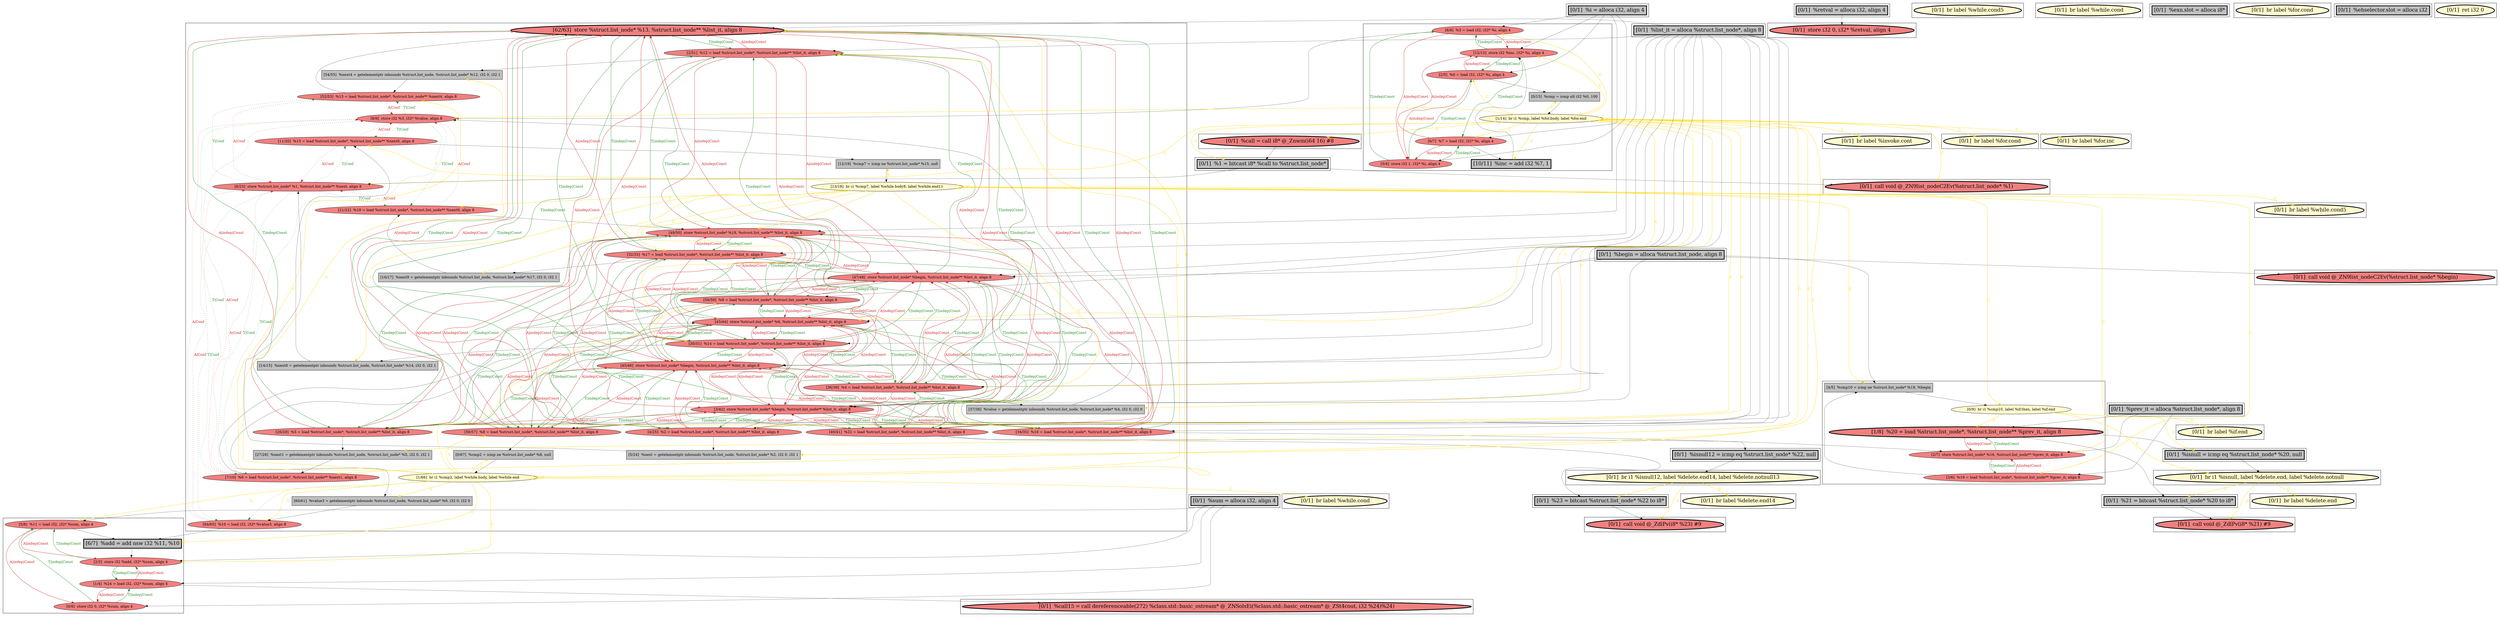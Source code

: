 
digraph G {



node358->node351 [style=solid,color=forestgreen,label="T|indep|Const",penwidth=1.0,fontcolor=forestgreen ]
node361->node354 [style=solid,color=firebrick3,label="A|indep|Const",penwidth=1.0,fontcolor=firebrick3 ]
node374->node364 [style=solid,color=firebrick3,label="A|indep|Const",penwidth=1.0,fontcolor=firebrick3 ]
node364->node374 [style=solid,color=forestgreen,label="T|indep|Const",penwidth=1.0,fontcolor=forestgreen ]
node324->node327 [style=solid,color=firebrick3,label="A|indep|Const",penwidth=1.0,fontcolor=firebrick3 ]
node354->node357 [style=solid,color=forestgreen,label="T|indep|Const",penwidth=1.0,fontcolor=forestgreen ]
node354->node350 [style=solid,color=forestgreen,label="T|indep|Const",penwidth=1.0,fontcolor=forestgreen ]
node346->node364 [style=solid,color=firebrick3,label="A|indep|Const",penwidth=1.0,fontcolor=firebrick3 ]
node364->node346 [style=solid,color=forestgreen,label="T|indep|Const",penwidth=1.0,fontcolor=forestgreen ]
node356->node357 [style=solid,color=forestgreen,label="T|indep|Const",penwidth=1.0,fontcolor=forestgreen ]
node350->node353 [style=solid,color=firebrick3,label="A|indep|Const",penwidth=1.0,fontcolor=firebrick3 ]
node372->node354 [style=solid,color=firebrick3,label="A|indep|Const",penwidth=1.0,fontcolor=firebrick3 ]
node349->node370 [style=dotted,color=firebrick3,label="A|Conf",penwidth=1.0,fontcolor=firebrick3 ]
node375->node352 [style=solid,color=forestgreen,label="T|indep|Const",penwidth=1.0,fontcolor=forestgreen ]
node370->node376 [style=dotted,color=forestgreen,label="T|Conf",penwidth=1.0,fontcolor=forestgreen ]
node321->node372 [style=solid,color=gold,label="C",penwidth=1.0,fontcolor=gold ]
node375->node372 [style=solid,color=forestgreen,label="T|indep|Const",penwidth=1.0,fontcolor=forestgreen ]
node372->node375 [style=solid,color=firebrick3,label="A|indep|Const",penwidth=1.0,fontcolor=firebrick3 ]
node359->node370 [style=dotted,color=firebrick3,label="A|Conf",penwidth=1.0,fontcolor=firebrick3 ]
node370->node359 [style=dotted,color=forestgreen,label="T|Conf",penwidth=1.0,fontcolor=forestgreen ]
node367->node371 [style=dotted,color=forestgreen,label="T|Conf",penwidth=1.0,fontcolor=forestgreen ]
node391->node389 [style=solid,color=black,label="",penwidth=0.5,fontcolor=black ]
node327->node324 [style=solid,color=forestgreen,label="T|indep|Const",penwidth=1.0,fontcolor=forestgreen ]
node374->node353 [style=solid,color=firebrick3,label="A|indep|Const",penwidth=1.0,fontcolor=firebrick3 ]
node353->node374 [style=solid,color=forestgreen,label="T|indep|Const",penwidth=1.0,fontcolor=forestgreen ]
node328->node361 [style=solid,color=black,label="",penwidth=0.5,fontcolor=black ]
node356->node347 [style=solid,color=forestgreen,label="T|indep|Const",penwidth=1.0,fontcolor=forestgreen ]
node353->node347 [style=solid,color=forestgreen,label="T|indep|Const",penwidth=1.0,fontcolor=forestgreen ]
node383->node382 [style=solid,color=firebrick3,label="A|indep|Const",penwidth=1.0,fontcolor=firebrick3 ]
node382->node381 [style=solid,color=forestgreen,label="T|indep|Const",penwidth=1.0,fontcolor=forestgreen ]
node352->node368 [style=solid,color=black,label="",penwidth=0.5,fontcolor=black ]
node358->node350 [style=solid,color=forestgreen,label="T|indep|Const",penwidth=1.0,fontcolor=forestgreen ]
node354->node361 [style=solid,color=forestgreen,label="T|indep|Const",penwidth=1.0,fontcolor=forestgreen ]
node382->node383 [style=solid,color=forestgreen,label="T|indep|Const",penwidth=1.0,fontcolor=forestgreen ]
node350->node358 [style=solid,color=firebrick3,label="A|indep|Const",penwidth=1.0,fontcolor=firebrick3 ]
node363->node353 [style=solid,color=gold,label="C",penwidth=1.0,fontcolor=gold ]
node361->node356 [style=solid,color=firebrick3,label="A|indep|Const",penwidth=1.0,fontcolor=firebrick3 ]
node353->node366 [style=solid,color=forestgreen,label="T|indep|Const",penwidth=1.0,fontcolor=forestgreen ]
node353->node361 [style=solid,color=forestgreen,label="T|indep|Const",penwidth=1.0,fontcolor=forestgreen ]
node361->node353 [style=solid,color=firebrick3,label="A|indep|Const",penwidth=1.0,fontcolor=firebrick3 ]
node356->node366 [style=solid,color=forestgreen,label="T|indep|Const",penwidth=1.0,fontcolor=forestgreen ]
node328->node350 [style=solid,color=black,label="",penwidth=0.5,fontcolor=black ]
node352->node354 [style=solid,color=firebrick3,label="A|indep|Const",penwidth=1.0,fontcolor=firebrick3 ]
node367->node359 [style=dotted,color=forestgreen,label="T|Conf",penwidth=1.0,fontcolor=forestgreen ]
node375->node374 [style=solid,color=forestgreen,label="T|indep|Const",penwidth=1.0,fontcolor=forestgreen ]
node328->node354 [style=solid,color=black,label="",penwidth=0.5,fontcolor=black ]
node358->node361 [style=solid,color=forestgreen,label="T|indep|Const",penwidth=1.0,fontcolor=forestgreen ]
node366->node353 [style=solid,color=firebrick3,label="A|indep|Const",penwidth=1.0,fontcolor=firebrick3 ]
node361->node358 [style=solid,color=firebrick3,label="A|indep|Const",penwidth=1.0,fontcolor=firebrick3 ]
node328->node356 [style=solid,color=black,label="",penwidth=0.5,fontcolor=black ]
node327->node322 [style=solid,color=forestgreen,label="T|indep|Const",penwidth=1.0,fontcolor=forestgreen ]
node372->node369 [style=solid,color=black,label="",penwidth=0.5,fontcolor=black ]
node376->node353 [style=solid,color=black,label="",penwidth=0.5,fontcolor=black ]
node390->node391 [style=solid,color=black,label="",penwidth=0.5,fontcolor=black ]
node350->node354 [style=solid,color=firebrick3,label="A|indep|Const",penwidth=1.0,fontcolor=firebrick3 ]
node358->node352 [style=solid,color=forestgreen,label="T|indep|Const",penwidth=1.0,fontcolor=forestgreen ]
node352->node358 [style=solid,color=firebrick3,label="A|indep|Const",penwidth=1.0,fontcolor=firebrick3 ]
node352->node364 [style=solid,color=firebrick3,label="A|indep|Const",penwidth=1.0,fontcolor=firebrick3 ]
node363->node389 [style=solid,color=gold,label="C",penwidth=1.0,fontcolor=gold ]
node353->node352 [style=solid,color=forestgreen,label="T|indep|Const",penwidth=1.0,fontcolor=forestgreen ]
node392->node319 [style=solid,color=black,label="",penwidth=0.5,fontcolor=black ]
node389->node311 [style=solid,color=gold,label="C",penwidth=1.0,fontcolor=gold ]
node392->node316 [style=solid,color=black,label="",penwidth=0.5,fontcolor=black ]
node313->node325 [style=solid,color=black,label="",penwidth=0.5,fontcolor=black ]
node356->node350 [style=solid,color=forestgreen,label="T|indep|Const",penwidth=1.0,fontcolor=forestgreen ]
node350->node356 [style=solid,color=firebrick3,label="A|indep|Const",penwidth=1.0,fontcolor=firebrick3 ]
node366->node377 [style=solid,color=black,label="",penwidth=0.5,fontcolor=black ]
node361->node384 [style=solid,color=black,label="",penwidth=0.5,fontcolor=black ]
node345->node371 [style=solid,color=gold,label="C",penwidth=1.0,fontcolor=gold ]
node347->node373 [style=solid,color=black,label="",penwidth=0.5,fontcolor=black ]
node321->node323 [style=solid,color=gold,label="C",penwidth=1.0,fontcolor=gold ]
node344->node345 [style=solid,color=black,label="",penwidth=0.5,fontcolor=black ]
node345->node344 [style=solid,color=gold,label="C",penwidth=1.0,fontcolor=gold ]
node351->node353 [style=solid,color=firebrick3,label="A|indep|Const",penwidth=1.0,fontcolor=firebrick3 ]
node353->node357 [style=solid,color=forestgreen,label="T|indep|Const",penwidth=1.0,fontcolor=forestgreen ]
node321->node324 [style=solid,color=gold,label="C",penwidth=1.0,fontcolor=gold ]
node380->node382 [style=solid,color=black,label="",penwidth=0.5,fontcolor=black ]
node351->node348 [style=solid,color=black,label="",penwidth=0.5,fontcolor=black ]
node328->node358 [style=solid,color=black,label="",penwidth=0.5,fontcolor=black ]
node352->node353 [style=solid,color=firebrick3,label="A|indep|Const",penwidth=1.0,fontcolor=firebrick3 ]
node366->node364 [style=solid,color=firebrick3,label="A|indep|Const",penwidth=1.0,fontcolor=firebrick3 ]
node381->node382 [style=solid,color=firebrick3,label="A|indep|Const",penwidth=1.0,fontcolor=firebrick3 ]
node378->node384 [style=solid,color=gold,label="C",penwidth=1.0,fontcolor=gold ]
node364->node366 [style=solid,color=forestgreen,label="T|indep|Const",penwidth=1.0,fontcolor=forestgreen ]
node354->node372 [style=solid,color=forestgreen,label="T|indep|Const",penwidth=1.0,fontcolor=forestgreen ]
node389->node394 [style=solid,color=gold,label="C",penwidth=1.0,fontcolor=gold ]
node348->node349 [style=solid,color=black,label="",penwidth=0.5,fontcolor=black ]
node376->node367 [style=dotted,color=firebrick3,label="A|Conf",penwidth=1.0,fontcolor=firebrick3 ]
node376->node370 [style=dotted,color=firebrick3,label="A|Conf",penwidth=1.0,fontcolor=firebrick3 ]
node345->node351 [style=solid,color=gold,label="C",penwidth=1.0,fontcolor=gold ]
node328->node364 [style=solid,color=black,label="",penwidth=0.5,fontcolor=black ]
node367->node376 [style=dotted,color=forestgreen,label="T|Conf",penwidth=1.0,fontcolor=forestgreen ]
node364->node357 [style=solid,color=forestgreen,label="T|indep|Const",penwidth=1.0,fontcolor=forestgreen ]
node367->node349 [style=dotted,color=forestgreen,label="T|Conf",penwidth=1.0,fontcolor=forestgreen ]
node321->node322 [style=solid,color=gold,label="C",penwidth=1.0,fontcolor=gold ]
node324->node325 [style=solid,color=firebrick3,label="A|indep|Const",penwidth=1.0,fontcolor=firebrick3 ]
node330->node382 [style=solid,color=black,label="",penwidth=0.5,fontcolor=black ]
node325->node324 [style=solid,color=forestgreen,label="T|indep|Const",penwidth=1.0,fontcolor=forestgreen ]
node357->node364 [style=solid,color=firebrick3,label="A|indep|Const",penwidth=1.0,fontcolor=firebrick3 ]
node345->node333 [style=solid,color=gold,label="C",penwidth=1.0,fontcolor=gold ]
node321->node359 [style=solid,color=gold,label="C",penwidth=1.0,fontcolor=gold ]
node362->node370 [style=dotted,color=firebrick3,label="A|Conf",penwidth=1.0,fontcolor=firebrick3 ]
node375->node351 [style=solid,color=forestgreen,label="T|indep|Const",penwidth=1.0,fontcolor=forestgreen ]
node357->node354 [style=solid,color=firebrick3,label="A|indep|Const",penwidth=1.0,fontcolor=firebrick3 ]
node326->node327 [style=solid,color=firebrick3,label="A|indep|Const",penwidth=1.0,fontcolor=firebrick3 ]
node392->node393 [style=solid,color=firebrick3,label="A|indep|Const",penwidth=1.0,fontcolor=firebrick3 ]
node358->node346 [style=solid,color=forestgreen,label="T|indep|Const",penwidth=1.0,fontcolor=forestgreen ]
node313->node324 [style=solid,color=black,label="",penwidth=0.5,fontcolor=black ]
node346->node358 [style=solid,color=firebrick3,label="A|indep|Const",penwidth=1.0,fontcolor=firebrick3 ]
node364->node351 [style=solid,color=forestgreen,label="T|indep|Const",penwidth=1.0,fontcolor=forestgreen ]
node347->node375 [style=solid,color=firebrick3,label="A|indep|Const",penwidth=1.0,fontcolor=firebrick3 ]
node359->node367 [style=dotted,color=firebrick3,label="A|Conf",penwidth=1.0,fontcolor=firebrick3 ]
node345->node383 [style=solid,color=gold,label="C",penwidth=1.0,fontcolor=gold ]
node375->node347 [style=solid,color=forestgreen,label="T|indep|Const",penwidth=1.0,fontcolor=forestgreen ]
node360->node370 [style=solid,color=black,label="",penwidth=0.5,fontcolor=black ]
node366->node375 [style=solid,color=firebrick3,label="A|indep|Const",penwidth=1.0,fontcolor=firebrick3 ]
node353->node346 [style=solid,color=forestgreen,label="T|indep|Const",penwidth=1.0,fontcolor=forestgreen ]
node363->node368 [style=solid,color=gold,label="C",penwidth=1.0,fontcolor=gold ]
node378->node385 [style=solid,color=gold,label="C",penwidth=1.0,fontcolor=gold ]
node363->node355 [style=solid,color=gold,label="C",penwidth=1.0,fontcolor=gold ]
node350->node375 [style=solid,color=firebrick3,label="A|indep|Const",penwidth=1.0,fontcolor=firebrick3 ]
node375->node350 [style=solid,color=forestgreen,label="T|indep|Const",penwidth=1.0,fontcolor=forestgreen ]
node394->node396 [style=solid,color=gold,label="C",penwidth=1.0,fontcolor=gold ]
node345->node382 [style=solid,color=gold,label="C",penwidth=1.0,fontcolor=gold ]
node356->node351 [style=solid,color=forestgreen,label="T|indep|Const",penwidth=1.0,fontcolor=forestgreen ]
node357->node353 [style=solid,color=firebrick3,label="A|indep|Const",penwidth=1.0,fontcolor=firebrick3 ]
node358->node374 [style=solid,color=forestgreen,label="T|indep|Const",penwidth=1.0,fontcolor=forestgreen ]
node374->node358 [style=solid,color=firebrick3,label="A|indep|Const",penwidth=1.0,fontcolor=firebrick3 ]
node362->node367 [style=dotted,color=firebrick3,label="A|Conf",penwidth=1.0,fontcolor=firebrick3 ]
node346->node354 [style=solid,color=firebrick3,label="A|indep|Const",penwidth=1.0,fontcolor=firebrick3 ]
node347->node364 [style=solid,color=firebrick3,label="A|indep|Const",penwidth=1.0,fontcolor=firebrick3 ]
node321->node341 [style=solid,color=gold,label="C",penwidth=1.0,fontcolor=gold ]
node389->node392 [style=solid,color=gold,label="C",penwidth=1.0,fontcolor=gold ]
node328->node353 [style=solid,color=black,label="",penwidth=0.5,fontcolor=black ]
node345->node348 [style=solid,color=gold,label="C",penwidth=1.0,fontcolor=gold ]
node363->node352 [style=solid,color=gold,label="C",penwidth=1.0,fontcolor=gold ]
node356->node352 [style=solid,color=forestgreen,label="T|indep|Const",penwidth=1.0,fontcolor=forestgreen ]
node363->node376 [style=solid,color=gold,label="C",penwidth=1.0,fontcolor=gold ]
node389->node316 [style=solid,color=gold,label="C",penwidth=1.0,fontcolor=gold ]
node346->node356 [style=solid,color=firebrick3,label="A|indep|Const",penwidth=1.0,fontcolor=firebrick3 ]
node321->node340 [style=solid,color=gold,label="C",penwidth=1.0,fontcolor=gold ]
node337->node364 [style=solid,color=black,label="",penwidth=0.5,fontcolor=black ]
node321->node375 [style=solid,color=gold,label="C",penwidth=1.0,fontcolor=gold ]
node328->node372 [style=solid,color=black,label="",penwidth=0.5,fontcolor=black ]
node363->node363 [style=solid,color=gold,label="C",penwidth=1.0,fontcolor=gold ]
node321->node327 [style=solid,color=gold,label="C",penwidth=1.0,fontcolor=gold ]
node384->node385 [style=solid,color=black,label="",penwidth=0.5,fontcolor=black ]
node358->node357 [style=solid,color=forestgreen,label="T|indep|Const",penwidth=1.0,fontcolor=forestgreen ]
node337->node391 [style=solid,color=black,label="",penwidth=0.5,fontcolor=black ]
node371->node367 [style=dotted,color=firebrick3,label="A|Conf",penwidth=1.0,fontcolor=firebrick3 ]
node321->node329 [style=solid,color=gold,label="C",penwidth=1.0,fontcolor=gold ]
node357->node356 [style=solid,color=firebrick3,label="A|indep|Const",penwidth=1.0,fontcolor=firebrick3 ]
node312->node393 [style=solid,color=black,label="",penwidth=0.5,fontcolor=black ]
node345->node347 [style=solid,color=gold,label="C",penwidth=1.0,fontcolor=gold ]
node322->node325 [style=solid,color=firebrick3,label="A|indep|Const",penwidth=1.0,fontcolor=firebrick3 ]
node321->node331 [style=solid,color=gold,label="C",penwidth=1.0,fontcolor=gold ]
node358->node347 [style=solid,color=forestgreen,label="T|indep|Const",penwidth=1.0,fontcolor=forestgreen ]
node364->node352 [style=solid,color=forestgreen,label="T|indep|Const",penwidth=1.0,fontcolor=forestgreen ]
node328->node375 [style=solid,color=black,label="",penwidth=0.5,fontcolor=black ]
node357->node358 [style=solid,color=firebrick3,label="A|indep|Const",penwidth=1.0,fontcolor=firebrick3 ]
node318->node334 [style=solid,color=black,label="",penwidth=0.5,fontcolor=black ]
node378->node335 [style=solid,color=gold,label="C",penwidth=1.0,fontcolor=gold ]
node345->node374 [style=solid,color=gold,label="C",penwidth=1.0,fontcolor=gold ]
node351->node354 [style=solid,color=firebrick3,label="A|indep|Const",penwidth=1.0,fontcolor=firebrick3 ]
node394->node339 [style=solid,color=gold,label="C",penwidth=1.0,fontcolor=gold ]
node321->node342 [style=solid,color=gold,label="C",penwidth=1.0,fontcolor=gold ]
node354->node347 [style=solid,color=forestgreen,label="T|indep|Const",penwidth=1.0,fontcolor=forestgreen ]
node340->node342 [style=solid,color=black,label="",penwidth=0.5,fontcolor=black ]
node321->node326 [style=solid,color=gold,label="C",penwidth=1.0,fontcolor=gold ]
node363->node366 [style=solid,color=gold,label="C",penwidth=1.0,fontcolor=gold ]
node356->node346 [style=solid,color=forestgreen,label="T|indep|Const",penwidth=1.0,fontcolor=forestgreen ]
node363->node393 [style=solid,color=gold,label="C",penwidth=1.0,fontcolor=gold ]
node355->node363 [style=solid,color=black,label="",penwidth=0.5,fontcolor=black ]
node347->node356 [style=solid,color=firebrick3,label="A|indep|Const",penwidth=1.0,fontcolor=firebrick3 ]
node351->node364 [style=solid,color=firebrick3,label="A|indep|Const",penwidth=1.0,fontcolor=firebrick3 ]
node321->node321 [style=solid,color=gold,label="C",penwidth=1.0,fontcolor=gold ]
node367->node362 [style=dotted,color=forestgreen,label="T|Conf",penwidth=1.0,fontcolor=forestgreen ]
node346->node375 [style=solid,color=firebrick3,label="A|indep|Const",penwidth=1.0,fontcolor=firebrick3 ]
node363->node362 [style=solid,color=gold,label="C",penwidth=1.0,fontcolor=gold ]
node347->node358 [style=solid,color=firebrick3,label="A|indep|Const",penwidth=1.0,fontcolor=firebrick3 ]
node377->node376 [style=solid,color=black,label="",penwidth=0.5,fontcolor=black ]
node313->node326 [style=solid,color=black,label="",penwidth=0.5,fontcolor=black ]
node393->node390 [style=solid,color=forestgreen,label="T|indep|Const",penwidth=1.0,fontcolor=forestgreen ]
node379->node383 [style=solid,color=forestgreen,label="T|indep|Const",penwidth=1.0,fontcolor=forestgreen ]
node321->node346 [style=solid,color=gold,label="C",penwidth=1.0,fontcolor=gold ]
node354->node346 [style=solid,color=forestgreen,label="T|indep|Const",penwidth=1.0,fontcolor=forestgreen ]
node337->node356 [style=solid,color=black,label="",penwidth=0.5,fontcolor=black ]
node352->node356 [style=solid,color=firebrick3,label="A|indep|Const",penwidth=1.0,fontcolor=firebrick3 ]
node366->node356 [style=solid,color=firebrick3,label="A|indep|Const",penwidth=1.0,fontcolor=firebrick3 ]
node322->node327 [style=solid,color=firebrick3,label="A|indep|Const",penwidth=1.0,fontcolor=firebrick3 ]
node393->node392 [style=solid,color=forestgreen,label="T|indep|Const",penwidth=1.0,fontcolor=forestgreen ]
node375->node361 [style=solid,color=forestgreen,label="T|indep|Const",penwidth=1.0,fontcolor=forestgreen ]
node325->node322 [style=solid,color=forestgreen,label="T|indep|Const",penwidth=1.0,fontcolor=forestgreen ]
node316->node394 [style=solid,color=black,label="",penwidth=0.5,fontcolor=black ]
node321->node360 [style=solid,color=gold,label="C",penwidth=1.0,fontcolor=gold ]
node345->node358 [style=solid,color=gold,label="C",penwidth=1.0,fontcolor=gold ]
node337->node338 [style=solid,color=black,label="",penwidth=0.5,fontcolor=black ]
node345->node349 [style=solid,color=gold,label="C",penwidth=1.0,fontcolor=gold ]
node356->node361 [style=solid,color=forestgreen,label="T|indep|Const",penwidth=1.0,fontcolor=forestgreen ]
node383->node379 [style=solid,color=firebrick3,label="A|indep|Const",penwidth=1.0,fontcolor=firebrick3 ]
node321->node320 [style=solid,color=gold,label="C",penwidth=1.0,fontcolor=gold ]
node346->node353 [style=solid,color=firebrick3,label="A|indep|Const",penwidth=1.0,fontcolor=firebrick3 ]
node363->node377 [style=solid,color=gold,label="C",penwidth=1.0,fontcolor=gold ]
node370->node362 [style=dotted,color=forestgreen,label="T|Conf",penwidth=1.0,fontcolor=forestgreen ]
node374->node375 [style=solid,color=firebrick3,label="A|indep|Const",penwidth=1.0,fontcolor=firebrick3 ]
node328->node357 [style=solid,color=black,label="",penwidth=0.5,fontcolor=black ]
node363->node390 [style=solid,color=gold,label="C",penwidth=1.0,fontcolor=gold ]
node354->node352 [style=solid,color=forestgreen,label="T|indep|Const",penwidth=1.0,fontcolor=forestgreen ]
node372->node356 [style=solid,color=firebrick3,label="A|indep|Const",penwidth=1.0,fontcolor=firebrick3 ]
node370->node349 [style=dotted,color=forestgreen,label="T|Conf",penwidth=1.0,fontcolor=forestgreen ]
node363->node391 [style=solid,color=gold,label="C",penwidth=1.0,fontcolor=gold ]
node349->node367 [style=dotted,color=firebrick3,label="A|Conf",penwidth=1.0,fontcolor=firebrick3 ]
node358->node372 [style=solid,color=forestgreen,label="T|indep|Const",penwidth=1.0,fontcolor=forestgreen ]
node374->node356 [style=solid,color=firebrick3,label="A|indep|Const",penwidth=1.0,fontcolor=firebrick3 ]
node321->node365 [style=solid,color=gold,label="C",penwidth=1.0,fontcolor=gold ]
node326->node325 [style=solid,color=firebrick3,label="A|indep|Const",penwidth=1.0,fontcolor=firebrick3 ]
node354->node351 [style=solid,color=forestgreen,label="T|indep|Const",penwidth=1.0,fontcolor=forestgreen ]
node325->node326 [style=solid,color=forestgreen,label="T|indep|Const",penwidth=1.0,fontcolor=forestgreen ]
node358->node366 [style=solid,color=forestgreen,label="T|indep|Const",penwidth=1.0,fontcolor=forestgreen ]
node322->node323 [style=solid,color=black,label="",penwidth=0.5,fontcolor=black ]
node379->node381 [style=solid,color=forestgreen,label="T|indep|Const",penwidth=1.0,fontcolor=forestgreen ]
node374->node344 [style=solid,color=black,label="",penwidth=0.5,fontcolor=black ]
node362->node355 [style=solid,color=black,label="",penwidth=0.5,fontcolor=black ]
node381->node379 [style=solid,color=firebrick3,label="A|indep|Const",penwidth=1.0,fontcolor=firebrick3 ]
node356->node372 [style=solid,color=forestgreen,label="T|indep|Const",penwidth=1.0,fontcolor=forestgreen ]
node330->node379 [style=solid,color=black,label="",penwidth=0.5,fontcolor=black ]
node327->node326 [style=solid,color=forestgreen,label="T|indep|Const",penwidth=1.0,fontcolor=forestgreen ]
node357->node360 [style=solid,color=black,label="",penwidth=0.5,fontcolor=black ]
node363->node387 [style=solid,color=gold,label="C",penwidth=1.0,fontcolor=gold ]
node366->node358 [style=solid,color=firebrick3,label="A|indep|Const",penwidth=1.0,fontcolor=firebrick3 ]
node365->node359 [style=solid,color=black,label="",penwidth=0.5,fontcolor=black ]
node321->node367 [style=solid,color=gold,label="C",penwidth=1.0,fontcolor=gold ]
node330->node381 [style=solid,color=black,label="",penwidth=0.5,fontcolor=black ]
node364->node347 [style=solid,color=forestgreen,label="T|indep|Const",penwidth=1.0,fontcolor=forestgreen ]
node345->node380 [style=solid,color=gold,label="C",penwidth=1.0,fontcolor=gold ]
node374->node354 [style=solid,color=firebrick3,label="A|indep|Const",penwidth=1.0,fontcolor=firebrick3 ]
node354->node374 [style=solid,color=forestgreen,label="T|indep|Const",penwidth=1.0,fontcolor=forestgreen ]
node351->node375 [style=solid,color=firebrick3,label="A|indep|Const",penwidth=1.0,fontcolor=firebrick3 ]
node364->node361 [style=solid,color=forestgreen,label="T|indep|Const",penwidth=1.0,fontcolor=forestgreen ]
node352->node375 [style=solid,color=firebrick3,label="A|indep|Const",penwidth=1.0,fontcolor=firebrick3 ]
node361->node364 [style=solid,color=firebrick3,label="A|indep|Const",penwidth=1.0,fontcolor=firebrick3 ]
node353->node351 [style=solid,color=forestgreen,label="T|indep|Const",penwidth=1.0,fontcolor=forestgreen ]
node361->node375 [style=solid,color=firebrick3,label="A|indep|Const",penwidth=1.0,fontcolor=firebrick3 ]
node364->node372 [style=solid,color=forestgreen,label="T|indep|Const",penwidth=1.0,fontcolor=forestgreen ]
node366->node354 [style=solid,color=firebrick3,label="A|indep|Const",penwidth=1.0,fontcolor=firebrick3 ]
node363->node350 [style=solid,color=gold,label="C",penwidth=1.0,fontcolor=gold ]
node372->node353 [style=solid,color=firebrick3,label="A|indep|Const",penwidth=1.0,fontcolor=firebrick3 ]
node353->node372 [style=solid,color=forestgreen,label="T|indep|Const",penwidth=1.0,fontcolor=forestgreen ]
node394->node319 [style=solid,color=gold,label="C",penwidth=1.0,fontcolor=gold ]
node381->node388 [style=solid,color=black,label="",penwidth=0.5,fontcolor=black ]
node312->node390 [style=solid,color=black,label="",penwidth=0.5,fontcolor=black ]
node347->node353 [style=solid,color=firebrick3,label="A|indep|Const",penwidth=1.0,fontcolor=firebrick3 ]
node330->node383 [style=solid,color=black,label="",penwidth=0.5,fontcolor=black ]
node328->node366 [style=solid,color=black,label="",penwidth=0.5,fontcolor=black ]
node351->node356 [style=solid,color=firebrick3,label="A|indep|Const",penwidth=1.0,fontcolor=firebrick3 ]
node371->node370 [style=dotted,color=firebrick3,label="A|Conf",penwidth=1.0,fontcolor=firebrick3 ]
node390->node393 [style=solid,color=firebrick3,label="A|indep|Const",penwidth=1.0,fontcolor=firebrick3 ]
node321->node343 [style=solid,color=gold,label="C",penwidth=1.0,fontcolor=gold ]
node370->node371 [style=dotted,color=forestgreen,label="T|Conf",penwidth=1.0,fontcolor=forestgreen ]
node347->node354 [style=solid,color=firebrick3,label="A|indep|Const",penwidth=1.0,fontcolor=firebrick3 ]
node315->node378 [style=solid,color=black,label="",penwidth=0.5,fontcolor=black ]
node356->node374 [style=solid,color=forestgreen,label="T|indep|Const",penwidth=1.0,fontcolor=forestgreen ]
node371->node380 [style=solid,color=black,label="",penwidth=0.5,fontcolor=black ]
node323->node327 [style=solid,color=black,label="",penwidth=0.5,fontcolor=black ]
node328->node347 [style=solid,color=black,label="",penwidth=0.5,fontcolor=black ]
node375->node346 [style=solid,color=forestgreen,label="T|indep|Const",penwidth=1.0,fontcolor=forestgreen ]
node312->node392 [style=solid,color=black,label="",penwidth=0.5,fontcolor=black ]
node361->node315 [style=solid,color=black,label="",penwidth=0.5,fontcolor=black ]
node313->node327 [style=solid,color=black,label="",penwidth=0.5,fontcolor=black ]
node375->node366 [style=solid,color=forestgreen,label="T|indep|Const",penwidth=1.0,fontcolor=forestgreen ]
node357->node375 [style=solid,color=firebrick3,label="A|indep|Const",penwidth=1.0,fontcolor=firebrick3 ]
node320->node321 [style=solid,color=black,label="",penwidth=0.5,fontcolor=black ]
node337->node354 [style=solid,color=black,label="",penwidth=0.5,fontcolor=black ]
node321->node369 [style=solid,color=gold,label="C",penwidth=1.0,fontcolor=gold ]
node368->node362 [style=solid,color=black,label="",penwidth=0.5,fontcolor=black ]
node326->node320 [style=solid,color=black,label="",penwidth=0.5,fontcolor=black ]
node319->node339 [style=solid,color=black,label="",penwidth=0.5,fontcolor=black ]
node328->node346 [style=solid,color=black,label="",penwidth=0.5,fontcolor=black ]
node340->node370 [style=solid,color=black,label="",penwidth=0.5,fontcolor=black ]
node321->node357 [style=solid,color=gold,label="C",penwidth=1.0,fontcolor=gold ]
node328->node374 [style=solid,color=black,label="",penwidth=0.5,fontcolor=black ]
node346->node365 [style=solid,color=black,label="",penwidth=0.5,fontcolor=black ]
node350->node393 [style=solid,color=black,label="",penwidth=0.5,fontcolor=black ]
node345->node373 [style=solid,color=gold,label="C",penwidth=1.0,fontcolor=gold ]
node375->node357 [style=solid,color=forestgreen,label="T|indep|Const",penwidth=1.0,fontcolor=forestgreen ]
node369->node367 [style=solid,color=black,label="",penwidth=0.5,fontcolor=black ]
node353->node350 [style=solid,color=forestgreen,label="T|indep|Const",penwidth=1.0,fontcolor=forestgreen ]
node329->node340 [style=solid,color=black,label="",penwidth=0.5,fontcolor=black ]
node351->node358 [style=solid,color=firebrick3,label="A|indep|Const",penwidth=1.0,fontcolor=firebrick3 ]
node372->node364 [style=solid,color=firebrick3,label="A|indep|Const",penwidth=1.0,fontcolor=firebrick3 ]
node359->node375 [style=solid,color=black,label="",penwidth=0.5,fontcolor=black ]
node349->node358 [style=solid,color=black,label="",penwidth=0.5,fontcolor=black ]
node328->node352 [style=solid,color=black,label="",penwidth=0.5,fontcolor=black ]
node328->node351 [style=solid,color=black,label="",penwidth=0.5,fontcolor=black ]
node373->node371 [style=solid,color=black,label="",penwidth=0.5,fontcolor=black ]
node313->node322 [style=solid,color=black,label="",penwidth=0.5,fontcolor=black ]
node345->node345 [style=solid,color=gold,label="C",penwidth=1.0,fontcolor=gold ]
node350->node364 [style=solid,color=firebrick3,label="A|indep|Const",penwidth=1.0,fontcolor=firebrick3 ]
node321->node370 [style=solid,color=gold,label="C",penwidth=1.0,fontcolor=gold ]
node354->node366 [style=solid,color=forestgreen,label="T|indep|Const",penwidth=1.0,fontcolor=forestgreen ]
node364->node350 [style=solid,color=forestgreen,label="T|indep|Const",penwidth=1.0,fontcolor=forestgreen ]
node383->node380 [style=solid,color=black,label="",penwidth=0.5,fontcolor=black ]
node372->node358 [style=solid,color=firebrick3,label="A|indep|Const",penwidth=1.0,fontcolor=firebrick3 ]
node324->node367 [style=solid,color=black,label="",penwidth=0.5,fontcolor=black ]


subgraph cluster37 {


node396 [penwidth=3.0,fontsize=20,fillcolor=lemonchiffon,label="[0/1]  br label %delete.end",shape=ellipse,style=filled ]



}

subgraph cluster36 {


node395 [penwidth=3.0,fontsize=20,fillcolor=lemonchiffon,label="[0/1]  br label %while.cond5",shape=ellipse,style=filled ]



}

subgraph cluster15 {


node333 [penwidth=3.0,fontsize=20,fillcolor=lemonchiffon,label="[0/1]  br label %while.cond",shape=ellipse,style=filled ]



}

subgraph cluster35 {


node394 [penwidth=3.0,fontsize=20,fillcolor=lemonchiffon,label="[0/1]  br i1 %isnull, label %delete.end, label %delete.notnull",shape=ellipse,style=filled ]



}

subgraph cluster11 {


node329 [penwidth=3.0,fontsize=20,fillcolor=lightcoral,label="[0/1]  %call = call i8* @_Znwm(i64 16) #8",shape=ellipse,style=filled ]



}

subgraph cluster19 {


node337 [penwidth=3.0,fontsize=20,fillcolor=grey,label="[0/1]  %begin = alloca %struct.list_node, align 8",shape=rectangle,style=filled ]



}

subgraph cluster9 {


node327 [fillcolor=lightcoral,label="[12/13]  store i32 %inc, i32* %i, align 4",shape=ellipse,style=filled ]
node326 [fillcolor=lightcoral,label="[2/5]  %0 = load i32, i32* %i, align 4",shape=ellipse,style=filled ]
node321 [fillcolor=lemonchiffon,label="[1/14]  br i1 %cmp, label %for.body, label %for.end",shape=ellipse,style=filled ]
node325 [fillcolor=lightcoral,label="[3/4]  store i32 1, i32* %i, align 4",shape=ellipse,style=filled ]
node320 [fillcolor=grey,label="[0/15]  %cmp = icmp ult i32 %0, 100",shape=rectangle,style=filled ]
node323 [penwidth=3.0,fontsize=20,fillcolor=grey,label="[10/11]  %inc = add i32 %7, 1",shape=rectangle,style=filled ]
node322 [fillcolor=lightcoral,label="[6/7]  %7 = load i32, i32* %i, align 4",shape=ellipse,style=filled ]
node324 [fillcolor=lightcoral,label="[8/9]  %3 = load i32, i32* %i, align 4",shape=ellipse,style=filled ]



}

subgraph cluster8 {


node319 [penwidth=3.0,fontsize=20,fillcolor=grey,label="[0/1]  %21 = bitcast %struct.list_node* %20 to i8*",shape=rectangle,style=filled ]



}

subgraph cluster10 {


node328 [penwidth=3.0,fontsize=20,fillcolor=grey,label="[0/1]  %list_it = alloca %struct.list_node*, align 8",shape=rectangle,style=filled ]



}

subgraph cluster23 {


node341 [penwidth=3.0,fontsize=20,fillcolor=lemonchiffon,label="[0/1]  br label %invoke.cont",shape=ellipse,style=filled ]



}

subgraph cluster7 {


node318 [penwidth=3.0,fontsize=20,fillcolor=grey,label="[0/1]  %retval = alloca i32, align 4",shape=rectangle,style=filled ]



}

subgraph cluster14 {


node332 [penwidth=3.0,fontsize=20,fillcolor=lemonchiffon,label="[0/1]  br label %while.cond",shape=ellipse,style=filled ]



}

subgraph cluster6 {


node317 [penwidth=3.0,fontsize=20,fillcolor=grey,label="[0/1]  %exn.slot = alloca i8*",shape=rectangle,style=filled ]



}

subgraph cluster30 {


node385 [penwidth=3.0,fontsize=20,fillcolor=lightcoral,label="[0/1]  call void @_ZdlPv(i8* %23) #9",shape=ellipse,style=filled ]



}

subgraph cluster31 {


node386 [penwidth=3.0,fontsize=20,fillcolor=lemonchiffon,label="[0/1]  br label %for.cond",shape=ellipse,style=filled ]



}

subgraph cluster0 {


node311 [penwidth=3.0,fontsize=20,fillcolor=lemonchiffon,label="[0/1]  br label %if.end",shape=ellipse,style=filled ]



}

subgraph cluster13 {


node331 [penwidth=3.0,fontsize=20,fillcolor=lemonchiffon,label="[0/1]  br label %for.cond",shape=ellipse,style=filled ]



}

subgraph cluster5 {


node316 [penwidth=3.0,fontsize=20,fillcolor=grey,label="[0/1]  %isnull = icmp eq %struct.list_node* %20, null",shape=rectangle,style=filled ]



}

subgraph cluster1 {


node312 [penwidth=3.0,fontsize=20,fillcolor=grey,label="[0/1]  %prev_it = alloca %struct.list_node*, align 8",shape=rectangle,style=filled ]



}

subgraph cluster32 {


node387 [penwidth=3.0,fontsize=20,fillcolor=lemonchiffon,label="[0/1]  br label %while.cond5",shape=ellipse,style=filled ]



}

subgraph cluster3 {


node314 [penwidth=3.0,fontsize=20,fillcolor=grey,label="[0/1]  %ehselector.slot = alloca i32",shape=rectangle,style=filled ]



}

subgraph cluster4 {


node315 [penwidth=3.0,fontsize=20,fillcolor=grey,label="[0/1]  %isnull12 = icmp eq %struct.list_node* %22, null",shape=rectangle,style=filled ]



}

subgraph cluster17 {


node335 [penwidth=3.0,fontsize=20,fillcolor=lemonchiffon,label="[0/1]  br label %delete.end14",shape=ellipse,style=filled ]



}

subgraph cluster16 {


node334 [penwidth=3.0,fontsize=20,fillcolor=lightcoral,label="[0/1]  store i32 0, i32* %retval, align 4",shape=ellipse,style=filled ]



}

subgraph cluster2 {


node313 [penwidth=3.0,fontsize=20,fillcolor=grey,label="[0/1]  %i = alloca i32, align 4",shape=rectangle,style=filled ]



}

subgraph cluster34 {


node393 [fillcolor=lightcoral,label="[2/7]  store %struct.list_node* %16, %struct.list_node** %prev_it, align 8",shape=ellipse,style=filled ]
node391 [fillcolor=grey,label="[4/5]  %cmp10 = icmp ne %struct.list_node* %19, %begin",shape=rectangle,style=filled ]
node392 [penwidth=3.0,fontsize=20,fillcolor=lightcoral,label="[1/8]  %20 = load %struct.list_node*, %struct.list_node** %prev_it, align 8",shape=ellipse,style=filled ]
node389 [fillcolor=lemonchiffon,label="[0/9]  br i1 %cmp10, label %if.then, label %if.end",shape=ellipse,style=filled ]
node390 [fillcolor=lightcoral,label="[3/6]  %19 = load %struct.list_node*, %struct.list_node** %prev_it, align 8",shape=ellipse,style=filled ]



}

subgraph cluster22 {


node340 [penwidth=3.0,fontsize=20,fillcolor=grey,label="[0/1]  %1 = bitcast i8* %call to %struct.list_node*",shape=rectangle,style=filled ]



}

subgraph cluster25 {


node343 [penwidth=3.0,fontsize=20,fillcolor=lemonchiffon,label="[0/1]  br label %for.inc",shape=ellipse,style=filled ]



}

subgraph cluster18 {


node336 [penwidth=3.0,fontsize=20,fillcolor=lemonchiffon,label="[0/1]  ret i32 0",shape=ellipse,style=filled ]



}

subgraph cluster29 {


node384 [penwidth=3.0,fontsize=20,fillcolor=grey,label="[0/1]  %23 = bitcast %struct.list_node* %22 to i8*",shape=rectangle,style=filled ]



}

subgraph cluster20 {


node338 [penwidth=3.0,fontsize=20,fillcolor=lightcoral,label="[0/1]  call void @_ZN9list_nodeC2Ev(%struct.list_node* %begin)",shape=ellipse,style=filled ]



}

subgraph cluster26 {


node376 [fillcolor=lightcoral,label="[21/22]  %18 = load %struct.list_node*, %struct.list_node** %next9, align 8",shape=ellipse,style=filled ]
node373 [fillcolor=grey,label="[60/61]  %value3 = getelementptr inbounds %struct.list_node, %struct.list_node* %9, i32 0, i32 0",shape=rectangle,style=filled ]
node368 [fillcolor=grey,label="[14/15]  %next6 = getelementptr inbounds %struct.list_node, %struct.list_node* %14, i32 0, i32 1",shape=rectangle,style=filled ]
node367 [fillcolor=lightcoral,label="[8/9]  store i32 %3, i32* %value, align 8",shape=ellipse,style=filled ]
node366 [fillcolor=lightcoral,label="[32/33]  %17 = load %struct.list_node*, %struct.list_node** %list_it, align 8",shape=ellipse,style=filled ]
node365 [fillcolor=grey,label="[27/28]  %next1 = getelementptr inbounds %struct.list_node, %struct.list_node* %5, i32 0, i32 1",shape=rectangle,style=filled ]
node363 [fillcolor=lemonchiffon,label="[13/18]  br i1 %cmp7, label %while.body8, label %while.end11",shape=ellipse,style=filled ]
node377 [fillcolor=grey,label="[16/17]  %next9 = getelementptr inbounds %struct.list_node, %struct.list_node* %17, i32 0, i32 1",shape=rectangle,style=filled ]
node361 [fillcolor=lightcoral,label="[40/41]  %22 = load %struct.list_node*, %struct.list_node** %list_it, align 8",shape=ellipse,style=filled ]
node349 [fillcolor=lightcoral,label="[52/53]  %13 = load %struct.list_node*, %struct.list_node** %next4, align 8",shape=ellipse,style=filled ]
node345 [fillcolor=lemonchiffon,label="[1/66]  br i1 %cmp2, label %while.body, label %while.end",shape=ellipse,style=filled ]
node348 [fillcolor=grey,label="[54/55]  %next4 = getelementptr inbounds %struct.list_node, %struct.list_node* %12, i32 0, i32 1",shape=rectangle,style=filled ]
node347 [fillcolor=lightcoral,label="[58/59]  %9 = load %struct.list_node*, %struct.list_node** %list_it, align 8",shape=ellipse,style=filled ]
node356 [fillcolor=lightcoral,label="[45/46]  store %struct.list_node* %begin, %struct.list_node** %list_it, align 8",shape=ellipse,style=filled ]
node346 [fillcolor=lightcoral,label="[26/29]  %5 = load %struct.list_node*, %struct.list_node** %list_it, align 8",shape=ellipse,style=filled ]
node374 [fillcolor=lightcoral,label="[56/57]  %8 = load %struct.list_node*, %struct.list_node** %list_it, align 8",shape=ellipse,style=filled ]
node352 [fillcolor=lightcoral,label="[30/31]  %14 = load %struct.list_node*, %struct.list_node** %list_it, align 8",shape=ellipse,style=filled ]
node375 [fillcolor=lightcoral,label="[43/44]  store %struct.list_node* %6, %struct.list_node** %list_it, align 8",shape=ellipse,style=filled ]
node369 [fillcolor=grey,label="[37/38]  %value = getelementptr inbounds %struct.list_node, %struct.list_node* %4, i32 0, i32 0",shape=rectangle,style=filled ]
node344 [fillcolor=grey,label="[0/67]  %cmp2 = icmp ne %struct.list_node* %8, null",shape=rectangle,style=filled ]
node370 [fillcolor=lightcoral,label="[6/23]  store %struct.list_node* %1, %struct.list_node** %next, align 8",shape=ellipse,style=filled ]
node364 [fillcolor=lightcoral,label="[3/42]  store %struct.list_node* %begin, %struct.list_node** %list_it, align 8",shape=ellipse,style=filled ]
node351 [fillcolor=lightcoral,label="[2/51]  %12 = load %struct.list_node*, %struct.list_node** %list_it, align 8",shape=ellipse,style=filled ]
node371 [fillcolor=lightcoral,label="[64/65]  %10 = load i32, i32* %value3, align 8",shape=ellipse,style=filled ]
node350 [fillcolor=lightcoral,label="[34/35]  %16 = load %struct.list_node*, %struct.list_node** %list_it, align 8",shape=ellipse,style=filled ]
node353 [fillcolor=lightcoral,label="[49/50]  store %struct.list_node* %18, %struct.list_node** %list_it, align 8",shape=ellipse,style=filled ]
node354 [fillcolor=lightcoral,label="[47/48]  store %struct.list_node* %begin, %struct.list_node** %list_it, align 8",shape=ellipse,style=filled ]
node357 [fillcolor=lightcoral,label="[4/25]  %2 = load %struct.list_node*, %struct.list_node** %list_it, align 8",shape=ellipse,style=filled ]
node372 [fillcolor=lightcoral,label="[36/39]  %4 = load %struct.list_node*, %struct.list_node** %list_it, align 8",shape=ellipse,style=filled ]
node360 [fillcolor=grey,label="[5/24]  %next = getelementptr inbounds %struct.list_node, %struct.list_node* %2, i32 0, i32 1",shape=rectangle,style=filled ]
node355 [fillcolor=grey,label="[12/19]  %cmp7 = icmp ne %struct.list_node* %15, null",shape=rectangle,style=filled ]
node362 [fillcolor=lightcoral,label="[11/20]  %15 = load %struct.list_node*, %struct.list_node** %next6, align 8",shape=ellipse,style=filled ]
node359 [fillcolor=lightcoral,label="[7/10]  %6 = load %struct.list_node*, %struct.list_node** %next1, align 8",shape=ellipse,style=filled ]
node358 [penwidth=3.0,fontsize=20,fillcolor=lightcoral,label="[62/63]  store %struct.list_node* %13, %struct.list_node** %list_it, align 8",shape=ellipse,style=filled ]



}

subgraph cluster24 {


node342 [penwidth=3.0,fontsize=20,fillcolor=lightcoral,label="[0/1]  call void @_ZN9list_nodeC2Ev(%struct.list_node* %1)",shape=ellipse,style=filled ]



}

subgraph cluster28 {


node383 [fillcolor=lightcoral,label="[5/8]  %11 = load i32, i32* %sum, align 4",shape=ellipse,style=filled ]
node381 [fillcolor=lightcoral,label="[1/4]  %24 = load i32, i32* %sum, align 4",shape=ellipse,style=filled ]
node379 [fillcolor=lightcoral,label="[0/9]  store i32 0, i32* %sum, align 4",shape=ellipse,style=filled ]
node382 [fillcolor=lightcoral,label="[2/3]  store i32 %add, i32* %sum, align 4",shape=ellipse,style=filled ]
node380 [penwidth=3.0,fontsize=20,fillcolor=grey,label="[6/7]  %add = add nsw i32 %11, %10",shape=rectangle,style=filled ]



}

subgraph cluster27 {


node378 [penwidth=3.0,fontsize=20,fillcolor=lemonchiffon,label="[0/1]  br i1 %isnull12, label %delete.end14, label %delete.notnull13",shape=ellipse,style=filled ]



}

subgraph cluster21 {


node339 [penwidth=3.0,fontsize=20,fillcolor=lightcoral,label="[0/1]  call void @_ZdlPv(i8* %21) #9",shape=ellipse,style=filled ]



}

subgraph cluster12 {


node330 [penwidth=3.0,fontsize=20,fillcolor=grey,label="[0/1]  %sum = alloca i32, align 4",shape=rectangle,style=filled ]



}

subgraph cluster33 {


node388 [penwidth=3.0,fontsize=20,fillcolor=lightcoral,label="[0/1]  %call15 = call dereferenceable(272) %class.std::basic_ostream* @_ZNSolsEi(%class.std::basic_ostream* @_ZSt4cout, i32 %24)%24)",shape=ellipse,style=filled ]



}

}
